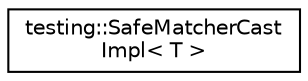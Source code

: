digraph "Graphical Class Hierarchy"
{
  edge [fontname="Helvetica",fontsize="10",labelfontname="Helvetica",labelfontsize="10"];
  node [fontname="Helvetica",fontsize="10",shape=record];
  rankdir="LR";
  Node1 [label="testing::SafeMatcherCast\lImpl\< T \>",height=0.2,width=0.4,color="black", fillcolor="white", style="filled",URL="$classtesting_1_1_safe_matcher_cast_impl.html"];
}
